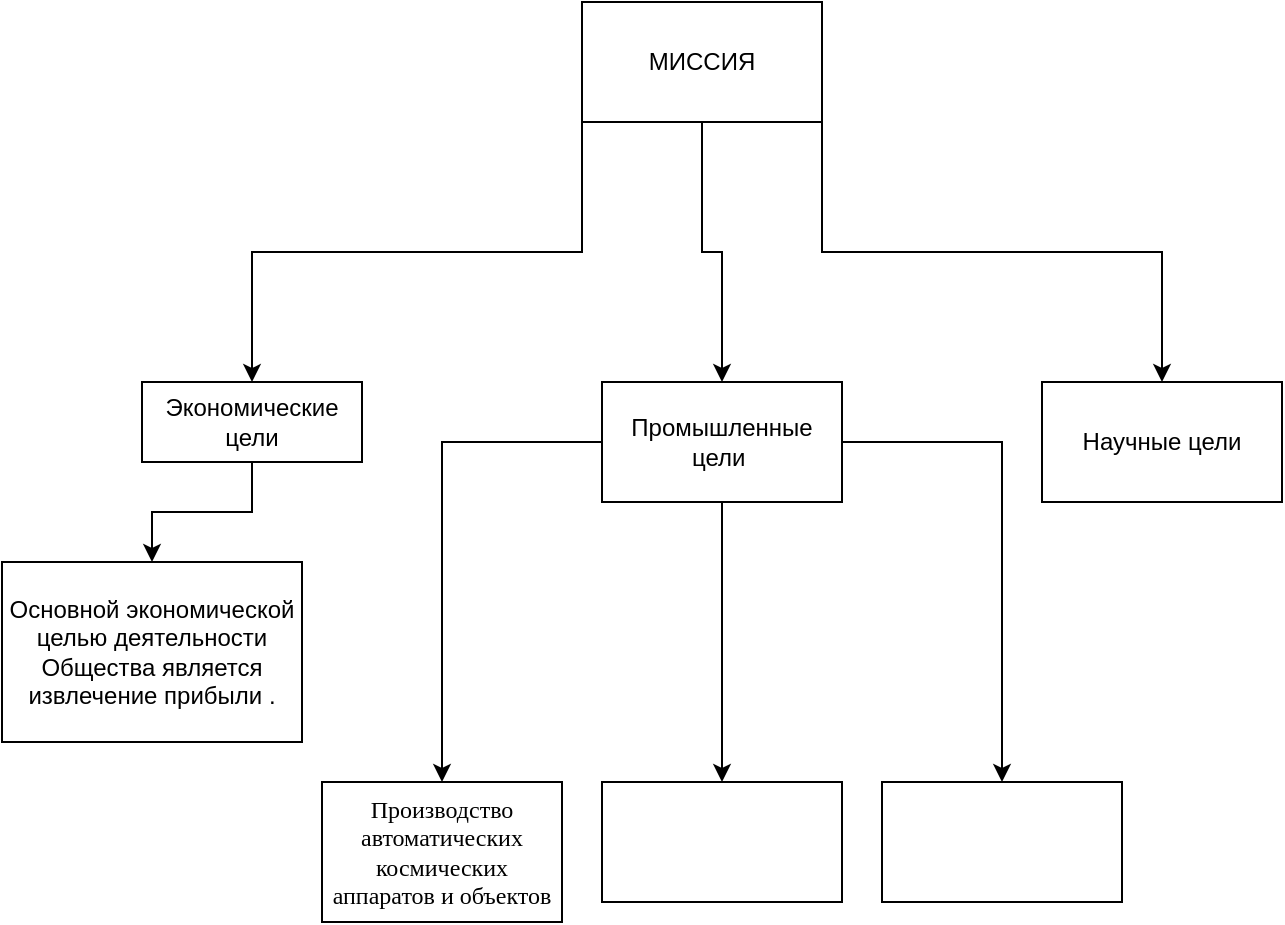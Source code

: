 <mxfile version="14.6.13" type="github">
  <diagram id="mHqDVWPshbBlE1gRrA8n" name="Page-1">
    <mxGraphModel dx="982" dy="547" grid="1" gridSize="10" guides="1" tooltips="1" connect="1" arrows="1" fold="1" page="1" pageScale="1" pageWidth="827" pageHeight="1169" math="0" shadow="0">
      <root>
        <mxCell id="0" />
        <mxCell id="1" parent="0" />
        <mxCell id="Yl77AZnehfswzu71Q9DN-7" style="edgeStyle=orthogonalEdgeStyle;rounded=0;orthogonalLoop=1;jettySize=auto;html=1;exitX=0;exitY=1;exitDx=0;exitDy=0;entryX=0.5;entryY=0;entryDx=0;entryDy=0;" edge="1" parent="1" source="Yl77AZnehfswzu71Q9DN-1" target="Yl77AZnehfswzu71Q9DN-2">
          <mxGeometry relative="1" as="geometry" />
        </mxCell>
        <mxCell id="Yl77AZnehfswzu71Q9DN-8" style="edgeStyle=orthogonalEdgeStyle;rounded=0;orthogonalLoop=1;jettySize=auto;html=1;exitX=0.5;exitY=1;exitDx=0;exitDy=0;entryX=0.5;entryY=0;entryDx=0;entryDy=0;" edge="1" parent="1" source="Yl77AZnehfswzu71Q9DN-1" target="Yl77AZnehfswzu71Q9DN-3">
          <mxGeometry relative="1" as="geometry" />
        </mxCell>
        <mxCell id="Yl77AZnehfswzu71Q9DN-9" style="edgeStyle=orthogonalEdgeStyle;rounded=0;orthogonalLoop=1;jettySize=auto;html=1;exitX=1;exitY=1;exitDx=0;exitDy=0;" edge="1" parent="1" source="Yl77AZnehfswzu71Q9DN-1" target="Yl77AZnehfswzu71Q9DN-4">
          <mxGeometry relative="1" as="geometry" />
        </mxCell>
        <mxCell id="Yl77AZnehfswzu71Q9DN-1" value="МИССИЯ" style="rounded=0;whiteSpace=wrap;html=1;" vertex="1" parent="1">
          <mxGeometry x="330" y="210" width="120" height="60" as="geometry" />
        </mxCell>
        <mxCell id="Yl77AZnehfswzu71Q9DN-12" style="edgeStyle=orthogonalEdgeStyle;rounded=0;orthogonalLoop=1;jettySize=auto;html=1;" edge="1" parent="1" source="Yl77AZnehfswzu71Q9DN-2" target="Yl77AZnehfswzu71Q9DN-11">
          <mxGeometry relative="1" as="geometry" />
        </mxCell>
        <mxCell id="Yl77AZnehfswzu71Q9DN-2" value="Экономические цели" style="rounded=0;whiteSpace=wrap;html=1;" vertex="1" parent="1">
          <mxGeometry x="110" y="400" width="110" height="40" as="geometry" />
        </mxCell>
        <mxCell id="Yl77AZnehfswzu71Q9DN-17" style="edgeStyle=orthogonalEdgeStyle;rounded=0;orthogonalLoop=1;jettySize=auto;html=1;" edge="1" parent="1" source="Yl77AZnehfswzu71Q9DN-3" target="Yl77AZnehfswzu71Q9DN-13">
          <mxGeometry relative="1" as="geometry" />
        </mxCell>
        <mxCell id="Yl77AZnehfswzu71Q9DN-18" style="edgeStyle=orthogonalEdgeStyle;rounded=0;orthogonalLoop=1;jettySize=auto;html=1;" edge="1" parent="1" source="Yl77AZnehfswzu71Q9DN-3" target="Yl77AZnehfswzu71Q9DN-15">
          <mxGeometry relative="1" as="geometry" />
        </mxCell>
        <mxCell id="Yl77AZnehfswzu71Q9DN-19" style="edgeStyle=orthogonalEdgeStyle;rounded=0;orthogonalLoop=1;jettySize=auto;html=1;entryX=0.5;entryY=0;entryDx=0;entryDy=0;" edge="1" parent="1" source="Yl77AZnehfswzu71Q9DN-3" target="Yl77AZnehfswzu71Q9DN-14">
          <mxGeometry relative="1" as="geometry" />
        </mxCell>
        <mxCell id="Yl77AZnehfswzu71Q9DN-3" value="Промышленные цели&amp;nbsp;" style="rounded=0;whiteSpace=wrap;html=1;" vertex="1" parent="1">
          <mxGeometry x="340" y="400" width="120" height="60" as="geometry" />
        </mxCell>
        <mxCell id="Yl77AZnehfswzu71Q9DN-4" value="Научные цели" style="rounded=0;whiteSpace=wrap;html=1;" vertex="1" parent="1">
          <mxGeometry x="560" y="400" width="120" height="60" as="geometry" />
        </mxCell>
        <mxCell id="Yl77AZnehfswzu71Q9DN-11" value="Основной экономической целью деятельности Общества является извлечение прибыли ." style="rounded=0;whiteSpace=wrap;html=1;" vertex="1" parent="1">
          <mxGeometry x="40" y="490" width="150" height="90" as="geometry" />
        </mxCell>
        <mxCell id="Yl77AZnehfswzu71Q9DN-13" value="&lt;font style=&quot;font-size: 12px&quot;&gt;&lt;b style=&quot;font-weight: normal&quot; id=&quot;docs-internal-guid-4618e279-7fff-b192-d5c9-6f08168db9c4&quot;&gt;&lt;span style=&quot;font-family: &amp;#34;times new roman&amp;#34; ; color: rgb(0 , 0 , 0) ; background-color: transparent ; font-weight: 400 ; font-style: normal ; font-variant: normal ; text-decoration: none ; vertical-align: baseline&quot;&gt;Производство автоматических космических аппаратов и объектов&lt;/span&gt;&lt;/b&gt;&lt;br&gt;&lt;/font&gt;" style="rounded=0;whiteSpace=wrap;html=1;" vertex="1" parent="1">
          <mxGeometry x="200" y="600" width="120" height="70" as="geometry" />
        </mxCell>
        <mxCell id="Yl77AZnehfswzu71Q9DN-14" value="" style="rounded=0;whiteSpace=wrap;html=1;" vertex="1" parent="1">
          <mxGeometry x="480" y="600" width="120" height="60" as="geometry" />
        </mxCell>
        <mxCell id="Yl77AZnehfswzu71Q9DN-15" value="" style="rounded=0;whiteSpace=wrap;html=1;" vertex="1" parent="1">
          <mxGeometry x="340" y="600" width="120" height="60" as="geometry" />
        </mxCell>
      </root>
    </mxGraphModel>
  </diagram>
</mxfile>
